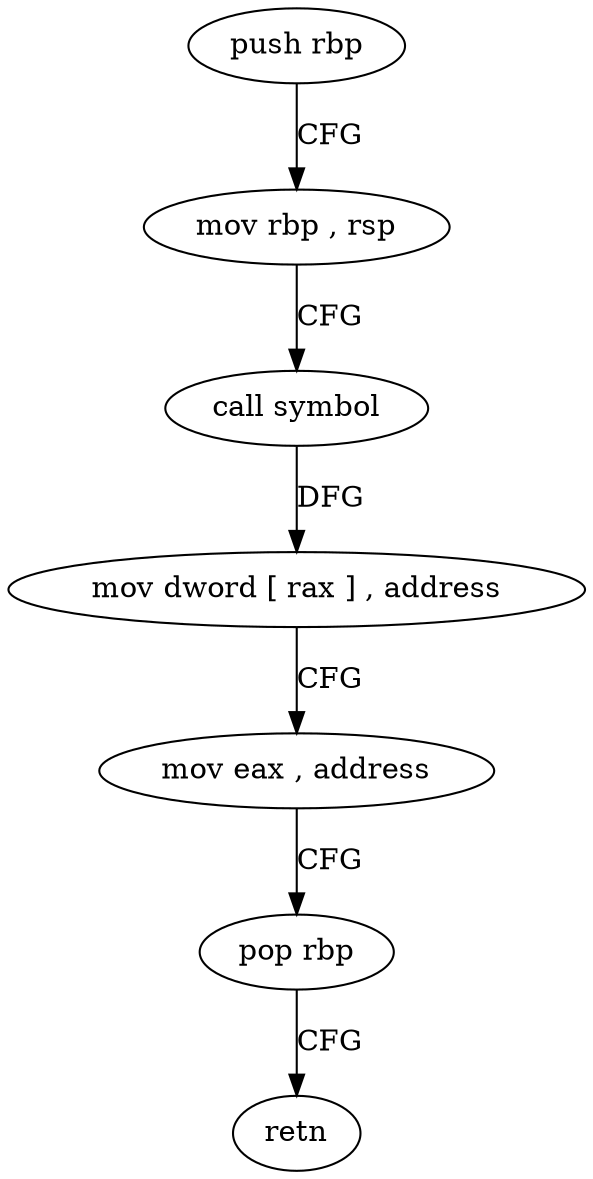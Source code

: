 digraph "func" {
"4496138" [label = "push rbp" ]
"4496139" [label = "mov rbp , rsp" ]
"4496142" [label = "call symbol" ]
"4496147" [label = "mov dword [ rax ] , address" ]
"4496153" [label = "mov eax , address" ]
"4496158" [label = "pop rbp" ]
"4496159" [label = "retn" ]
"4496138" -> "4496139" [ label = "CFG" ]
"4496139" -> "4496142" [ label = "CFG" ]
"4496142" -> "4496147" [ label = "DFG" ]
"4496147" -> "4496153" [ label = "CFG" ]
"4496153" -> "4496158" [ label = "CFG" ]
"4496158" -> "4496159" [ label = "CFG" ]
}
